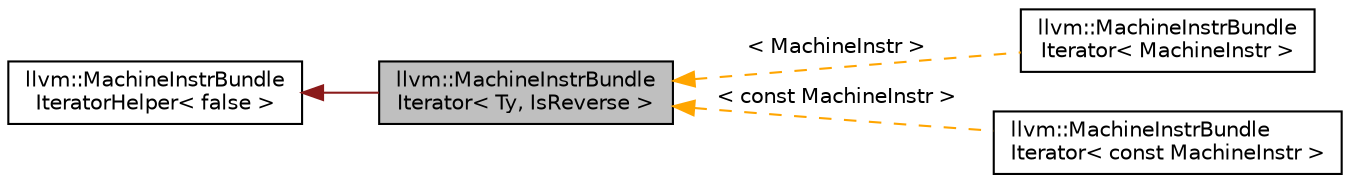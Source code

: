 digraph "llvm::MachineInstrBundleIterator&lt; Ty, IsReverse &gt;"
{
 // LATEX_PDF_SIZE
  bgcolor="transparent";
  edge [fontname="Helvetica",fontsize="10",labelfontname="Helvetica",labelfontsize="10"];
  node [fontname="Helvetica",fontsize="10",shape=record];
  rankdir="LR";
  Node1 [label="llvm::MachineInstrBundle\lIterator\< Ty, IsReverse \>",height=0.2,width=0.4,color="black", fillcolor="grey75", style="filled", fontcolor="black",tooltip="MachineBasicBlock iterator that automatically skips over MIs that are inside bundles (i...."];
  Node2 -> Node1 [dir="back",color="firebrick4",fontsize="10",style="solid",fontname="Helvetica"];
  Node2 [label="llvm::MachineInstrBundle\lIteratorHelper\< false \>",height=0.2,width=0.4,color="black",URL="$structllvm_1_1MachineInstrBundleIteratorHelper_3_01false_01_4.html",tooltip=" "];
  Node1 -> Node3 [dir="back",color="orange",fontsize="10",style="dashed",label=" \< MachineInstr \>" ,fontname="Helvetica"];
  Node3 [label="llvm::MachineInstrBundle\lIterator\< MachineInstr \>",height=0.2,width=0.4,color="black",URL="$classllvm_1_1MachineInstrBundleIterator.html",tooltip=" "];
  Node1 -> Node4 [dir="back",color="orange",fontsize="10",style="dashed",label=" \< const MachineInstr \>" ,fontname="Helvetica"];
  Node4 [label="llvm::MachineInstrBundle\lIterator\< const MachineInstr \>",height=0.2,width=0.4,color="black",URL="$classllvm_1_1MachineInstrBundleIterator.html",tooltip=" "];
}
